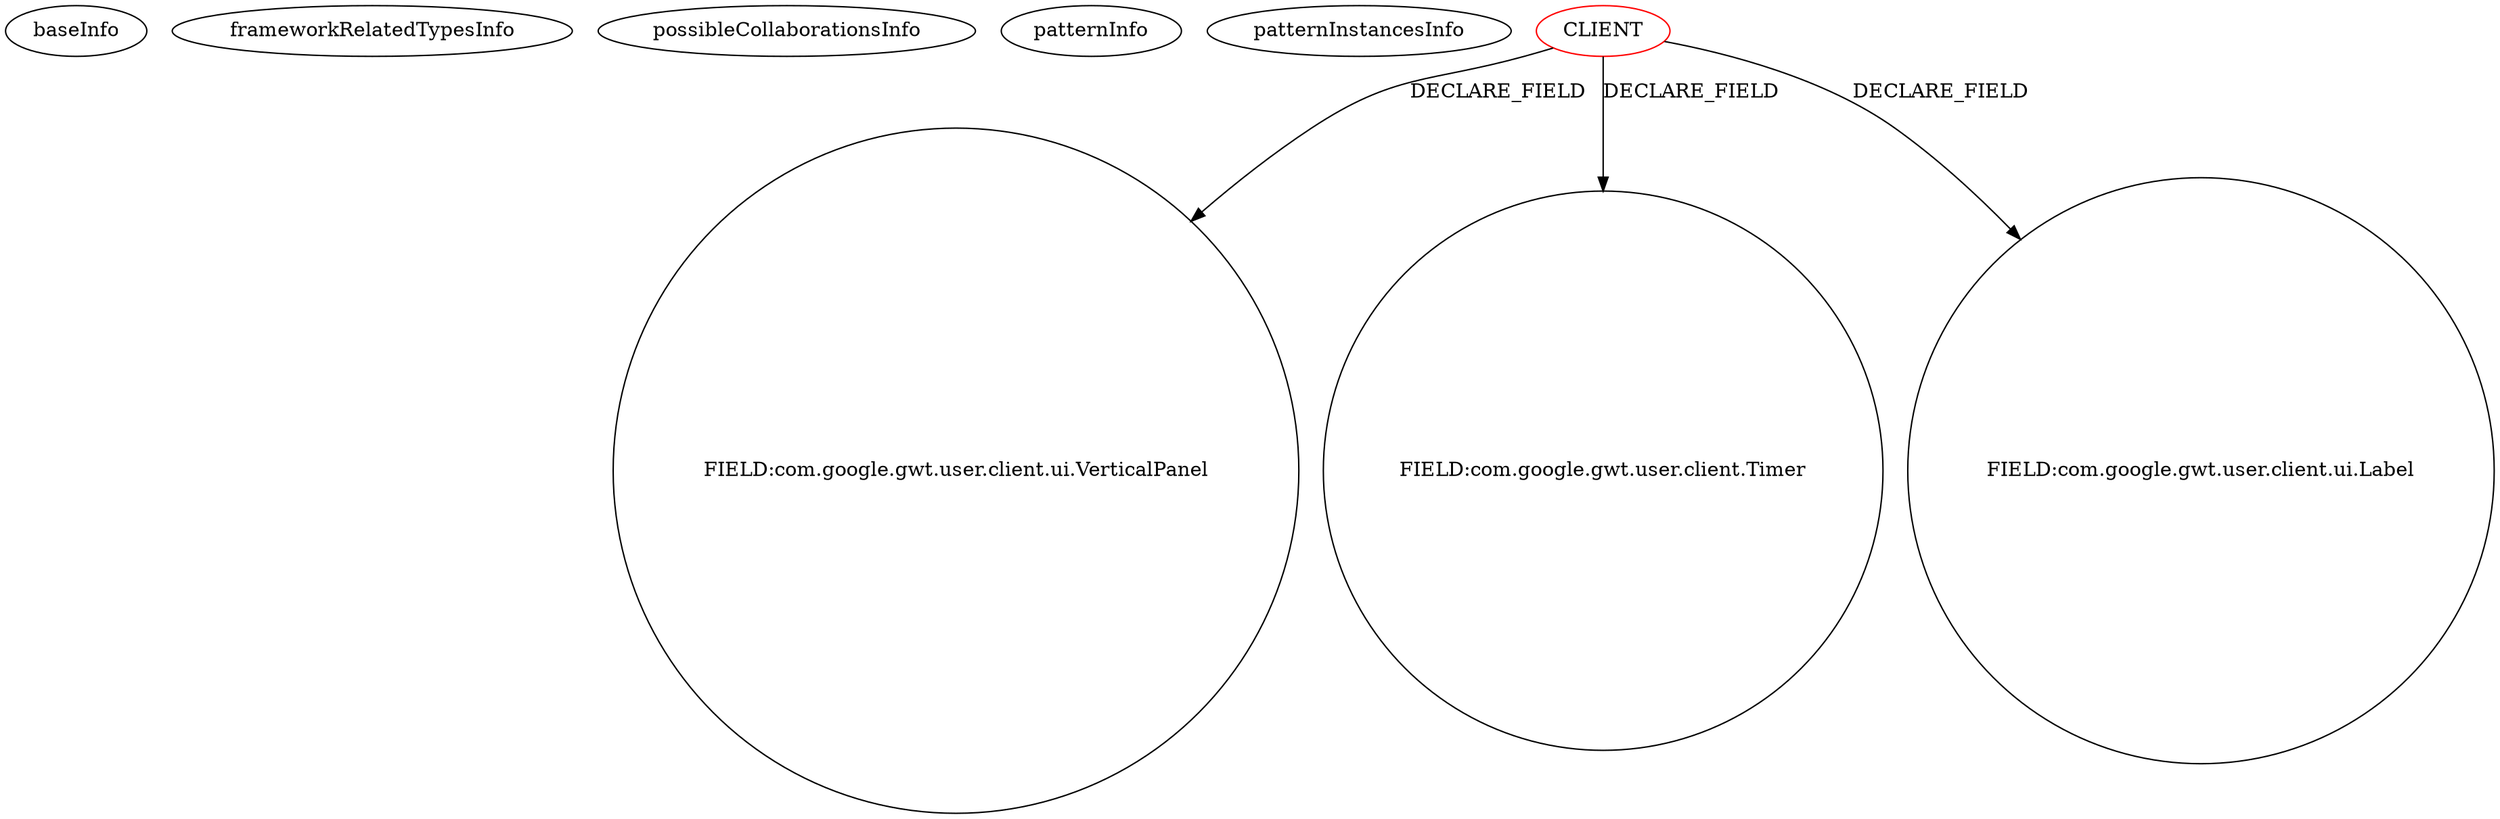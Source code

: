 digraph {
baseInfo[graphId=394,category="pattern",isAnonymous=false,possibleRelation=false]
frameworkRelatedTypesInfo[]
possibleCollaborationsInfo[]
patternInfo[frequency=2.0,patternRootClient=0]
patternInstancesInfo[0="vlapan-PhotoBank~/vlapan-PhotoBank/PhotoBank-master/src/com/vlapan/gwt/photobank/client/ui/NotificationPanel.java~NotificationPanel~4614",1="Tok-Erwin~/Tok-Erwin/Erwin-master/src/main/java/erwin/client/Erwin.java~Erwin~388"]
26[label="FIELD:com.google.gwt.user.client.ui.VerticalPanel",vertexType="FIELD_DECLARATION",isFrameworkType=false,shape=circle]
0[label="CLIENT",vertexType="ROOT_CLIENT_CLASS_DECLARATION",isFrameworkType=false,color=red]
38[label="FIELD:com.google.gwt.user.client.Timer",vertexType="FIELD_DECLARATION",isFrameworkType=false,shape=circle]
30[label="FIELD:com.google.gwt.user.client.ui.Label",vertexType="FIELD_DECLARATION",isFrameworkType=false,shape=circle]
0->30[label="DECLARE_FIELD"]
0->38[label="DECLARE_FIELD"]
0->26[label="DECLARE_FIELD"]
}
